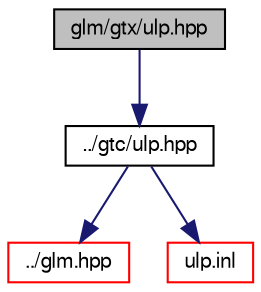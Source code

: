 digraph "glm/gtx/ulp.hpp"
{
  edge [fontname="FreeSans",fontsize="10",labelfontname="FreeSans",labelfontsize="10"];
  node [fontname="FreeSans",fontsize="10",shape=record];
  Node1 [label="glm/gtx/ulp.hpp",height=0.2,width=0.4,color="black", fillcolor="grey75", style="filled" fontcolor="black"];
  Node1 -> Node2 [color="midnightblue",fontsize="10",style="solid",fontname="FreeSans"];
  Node2 [label="../gtc/ulp.hpp",height=0.2,width=0.4,color="black", fillcolor="white", style="filled",URL="$dd/dfa/gtc_2ulp_8hpp.html"];
  Node2 -> Node3 [color="midnightblue",fontsize="10",style="solid",fontname="FreeSans"];
  Node3 [label="../glm.hpp",height=0.2,width=0.4,color="red", fillcolor="white", style="filled",URL="$da/d21/glm_8hpp.html"];
  Node2 -> Node4 [color="midnightblue",fontsize="10",style="solid",fontname="FreeSans"];
  Node4 [label="ulp.inl",height=0.2,width=0.4,color="red", fillcolor="white", style="filled",URL="$d2/ddb/ulp_8inl.html"];
}
